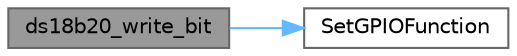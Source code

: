 digraph "ds18b20_write_bit"
{
 // LATEX_PDF_SIZE
  bgcolor="transparent";
  edge [fontname=Helvetica,fontsize=10,labelfontname=Helvetica,labelfontsize=10];
  node [fontname=Helvetica,fontsize=10,shape=box,height=0.2,width=0.4];
  rankdir="LR";
  Node1 [label="ds18b20_write_bit",height=0.2,width=0.4,color="gray40", fillcolor="grey60", style="filled", fontcolor="black",tooltip=" "];
  Node1 -> Node2 [color="steelblue1",style="solid"];
  Node2 [label="SetGPIOFunction",height=0.2,width=0.4,color="grey40", fillcolor="white", style="filled",URL="$_hat_01_power_2utils_8c.html#aadccfe2ad46ed80da695e1e1aad44b76",tooltip=" "];
}
